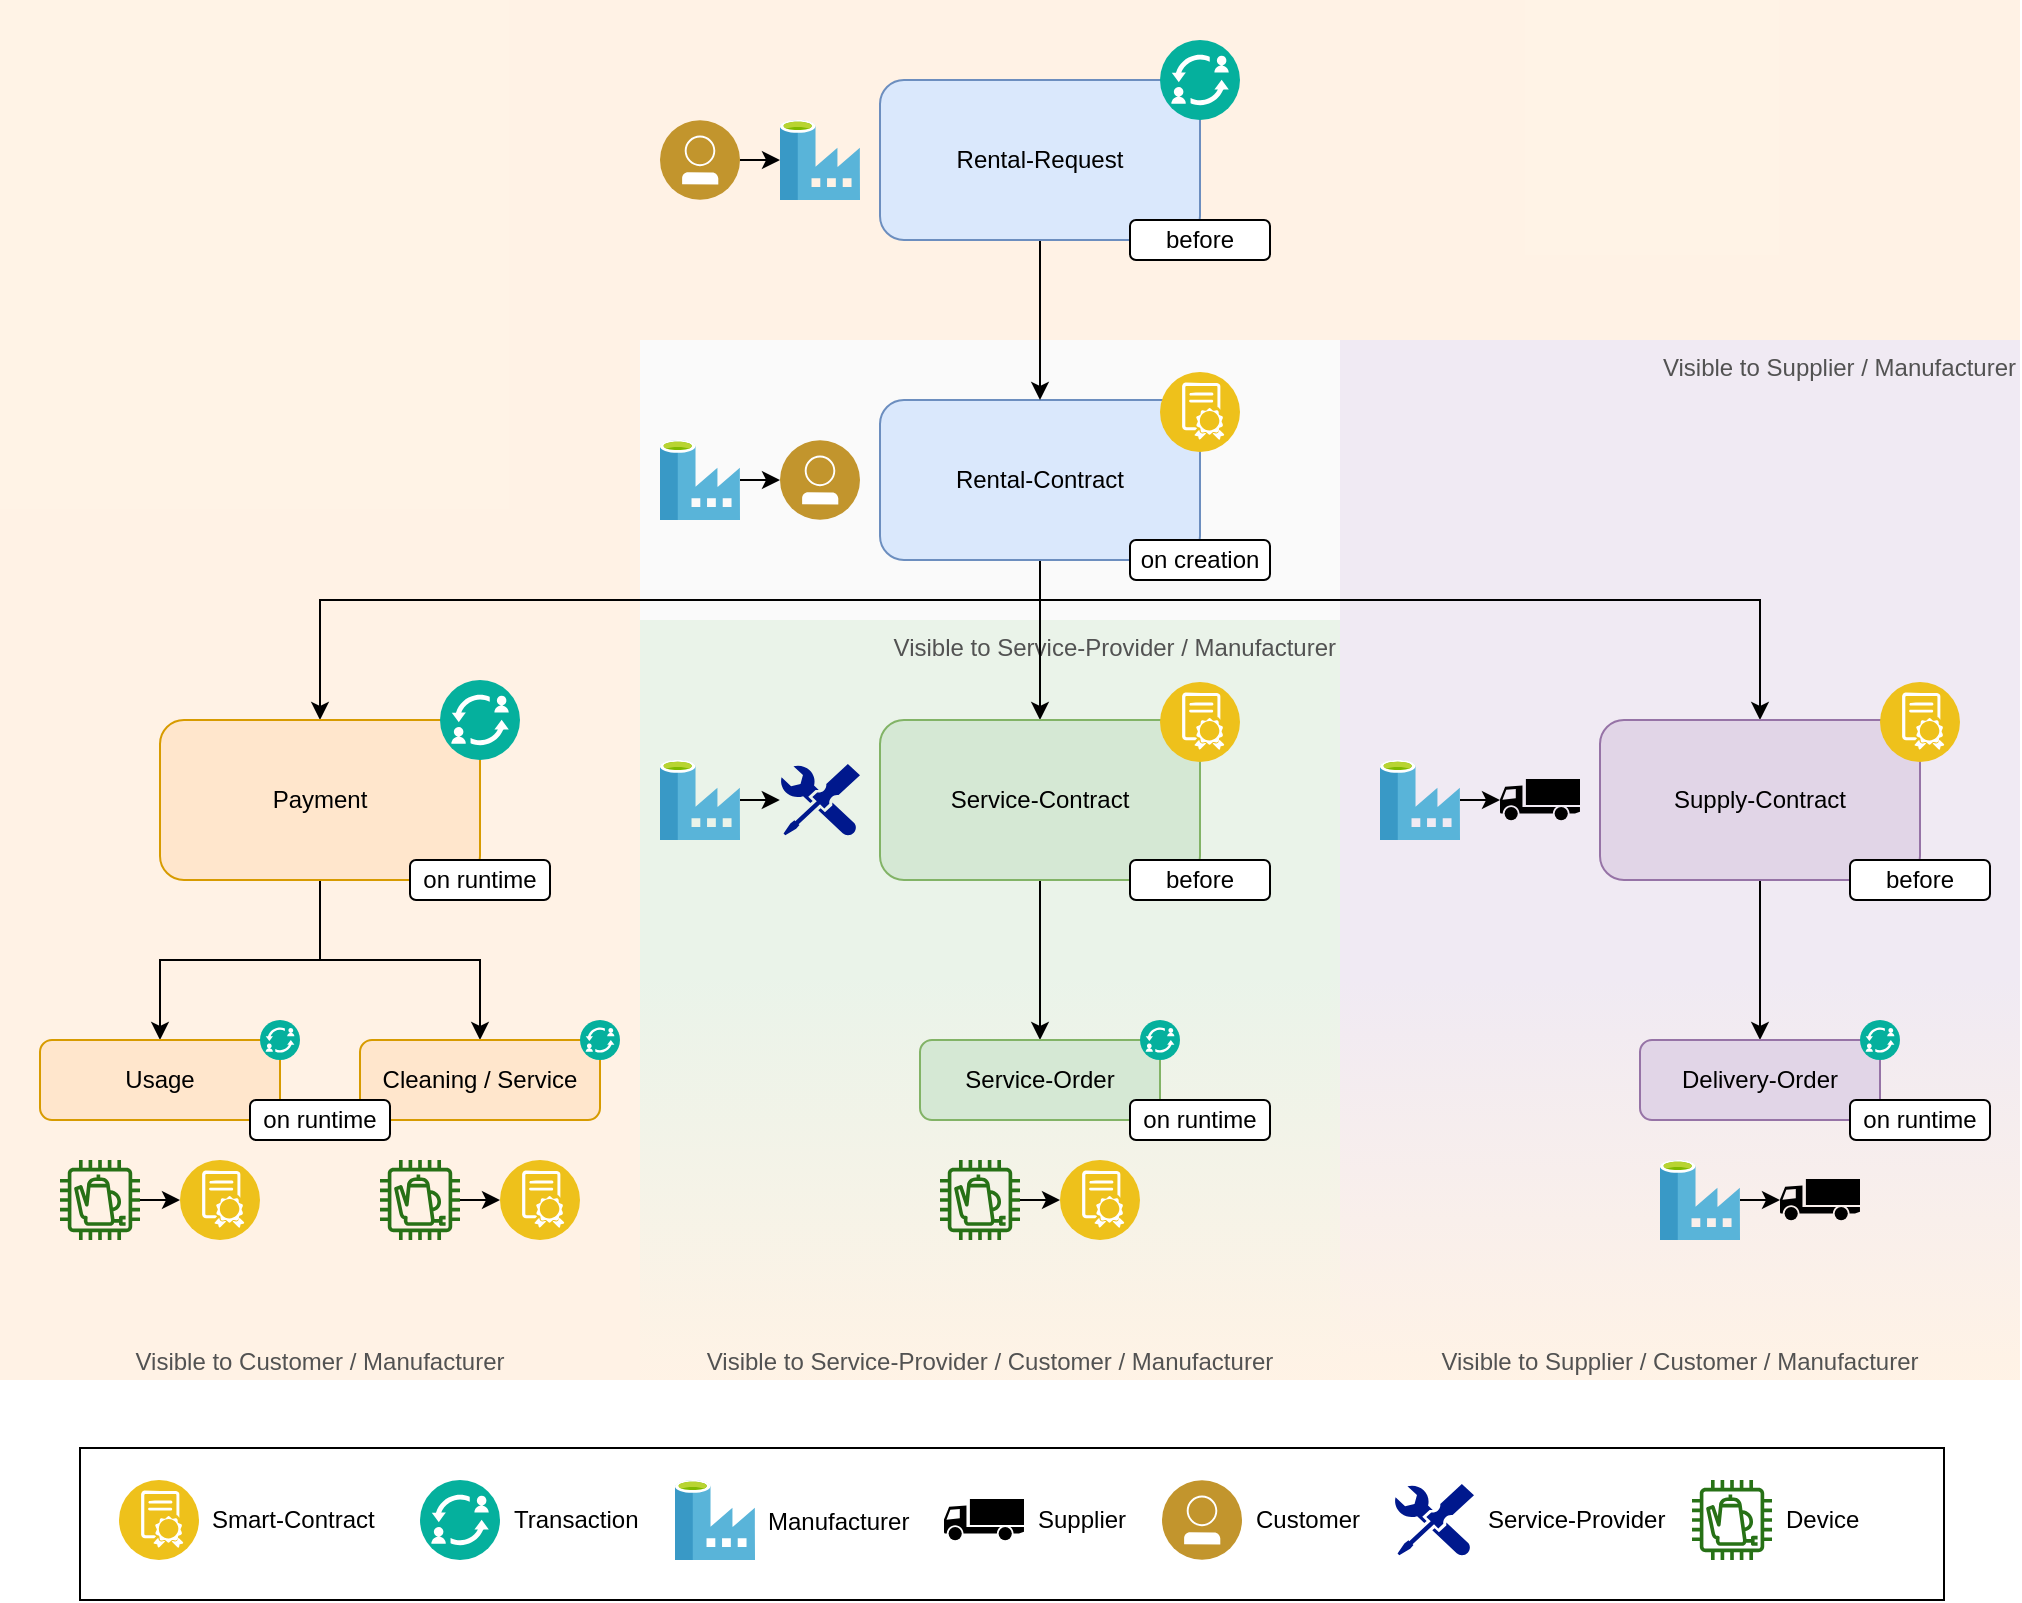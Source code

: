 <mxfile version="12.2.2" type="device" pages="1"><diagram id="JBlL6IenCXwXx9d3lVaV" name="Structure"><mxGraphModel dx="1443" dy="1996" grid="1" gridSize="10" guides="1" tooltips="1" connect="1" arrows="1" fold="1" page="1" pageScale="1" pageWidth="827" pageHeight="1169" math="0" shadow="0"><root><mxCell id="0"/><mxCell id="1" parent="0"/><mxCell id="LIQHGDy7ZEoPecn01-me-135" value="Visible to Supplier / Customer / Manufacturer" style="rounded=0;whiteSpace=wrap;html=1;strokeColor=none;fillColor=#E1D5E7;opacity=50;align=center;verticalAlign=bottom;fontColor=#525252;gradientColor=#FFE6CC;gradientDirection=south;" vertex="1" parent="1"><mxGeometry x="690" y="-630" width="340" height="200" as="geometry"/></mxCell><mxCell id="LIQHGDy7ZEoPecn01-me-136" value="Visible to Service-Provider / Customer / Manufacturer" style="rounded=0;whiteSpace=wrap;html=1;strokeColor=none;fillColor=#D5E8D4;opacity=50;align=center;verticalAlign=bottom;fontColor=#525252;gradientColor=#FFE6CC;gradientDirection=south;" vertex="1" parent="1"><mxGeometry x="340" y="-630" width="350" height="200" as="geometry"/></mxCell><mxCell id="LIQHGDy7ZEoPecn01-me-134" value="" style="rounded=0;whiteSpace=wrap;html=1;strokeColor=none;fillColor=#f5f5f5;opacity=50;fontColor=#333333;gradientColor=none;" vertex="1" parent="1"><mxGeometry x="340" y="-950" width="350" height="140" as="geometry"/></mxCell><mxCell id="LIQHGDy7ZEoPecn01-me-133" value="Visible to Service-Provider / Manufacturer" style="rounded=0;whiteSpace=wrap;html=1;strokeColor=none;fillColor=#D5E8D4;opacity=50;verticalAlign=top;align=right;fontColor=#525252;gradientColor=none;" vertex="1" parent="1"><mxGeometry x="340" y="-810" width="350" height="180" as="geometry"/></mxCell><mxCell id="LIQHGDy7ZEoPecn01-me-131" value="Visible to Supplier / Manufacturer" style="rounded=0;whiteSpace=wrap;html=1;strokeColor=none;fillColor=#E1D5E7;opacity=50;align=right;verticalAlign=top;fontColor=#525252;" vertex="1" parent="1"><mxGeometry x="690" y="-950" width="340" height="320" as="geometry"/></mxCell><mxCell id="LIQHGDy7ZEoPecn01-me-130" value="" style="rounded=0;whiteSpace=wrap;html=1;strokeColor=none;fillColor=#FFE6CC;opacity=50;" vertex="1" parent="1"><mxGeometry x="340" y="-1120" width="690" height="170" as="geometry"/></mxCell><mxCell id="LIQHGDy7ZEoPecn01-me-129" value="Visible to Customer / Manufacturer" style="rounded=0;whiteSpace=wrap;html=1;strokeColor=none;fillColor=#FFE6CC;opacity=50;verticalAlign=bottom;align=center;fontColor=#525252;" vertex="1" parent="1"><mxGeometry x="20" y="-1120" width="320" height="690" as="geometry"/></mxCell><mxCell id="LIQHGDy7ZEoPecn01-me-7" value="" style="edgeStyle=orthogonalEdgeStyle;rounded=0;orthogonalLoop=1;jettySize=auto;html=1;" edge="1" parent="1" source="LIQHGDy7ZEoPecn01-me-3" target="LIQHGDy7ZEoPecn01-me-6"><mxGeometry relative="1" as="geometry"/></mxCell><mxCell id="LIQHGDy7ZEoPecn01-me-9" value="" style="edgeStyle=elbowEdgeStyle;rounded=0;orthogonalLoop=1;jettySize=auto;html=1;elbow=vertical;" edge="1" parent="1" source="LIQHGDy7ZEoPecn01-me-3" target="LIQHGDy7ZEoPecn01-me-8"><mxGeometry relative="1" as="geometry"><Array as="points"><mxPoint x="720" y="-820"/></Array></mxGeometry></mxCell><mxCell id="LIQHGDy7ZEoPecn01-me-26" style="edgeStyle=elbowEdgeStyle;rounded=0;orthogonalLoop=1;jettySize=auto;elbow=vertical;html=1;" edge="1" parent="1" source="LIQHGDy7ZEoPecn01-me-3" target="LIQHGDy7ZEoPecn01-me-23"><mxGeometry relative="1" as="geometry"><Array as="points"><mxPoint x="360" y="-820"/></Array></mxGeometry></mxCell><mxCell id="LIQHGDy7ZEoPecn01-me-3" value="Rental-Contract" style="rounded=1;whiteSpace=wrap;html=1;fillColor=#dae8fc;strokeColor=#6c8ebf;" vertex="1" parent="1"><mxGeometry x="460" y="-920" width="160" height="80" as="geometry"/></mxCell><mxCell id="LIQHGDy7ZEoPecn01-me-16" style="edgeStyle=orthogonalEdgeStyle;rounded=0;orthogonalLoop=1;jettySize=auto;html=1;" edge="1" parent="1" source="LIQHGDy7ZEoPecn01-me-8" target="LIQHGDy7ZEoPecn01-me-14"><mxGeometry relative="1" as="geometry"/></mxCell><mxCell id="LIQHGDy7ZEoPecn01-me-8" value="Supply-Contract" style="rounded=1;whiteSpace=wrap;html=1;fillColor=#e1d5e7;strokeColor=#9673a6;" vertex="1" parent="1"><mxGeometry x="820" y="-760" width="160" height="80" as="geometry"/></mxCell><mxCell id="LIQHGDy7ZEoPecn01-me-11" value="" style="edgeStyle=orthogonalEdgeStyle;rounded=0;orthogonalLoop=1;jettySize=auto;html=1;" edge="1" parent="1" source="LIQHGDy7ZEoPecn01-me-6" target="LIQHGDy7ZEoPecn01-me-10"><mxGeometry relative="1" as="geometry"/></mxCell><mxCell id="LIQHGDy7ZEoPecn01-me-6" value="Service-Contract" style="rounded=1;whiteSpace=wrap;html=1;fillColor=#d5e8d4;strokeColor=#82b366;" vertex="1" parent="1"><mxGeometry x="460" y="-760" width="160" height="80" as="geometry"/></mxCell><mxCell id="LIQHGDy7ZEoPecn01-me-10" value="Service-Order" style="rounded=1;whiteSpace=wrap;html=1;fillColor=#d5e8d4;strokeColor=#82b366;" vertex="1" parent="1"><mxGeometry x="480" y="-600" width="120" height="40" as="geometry"/></mxCell><mxCell id="LIQHGDy7ZEoPecn01-me-14" value="Delivery-Order" style="rounded=1;whiteSpace=wrap;html=1;fillColor=#e1d5e7;strokeColor=#9673a6;" vertex="1" parent="1"><mxGeometry x="840" y="-600" width="120" height="40" as="geometry"/></mxCell><mxCell id="LIQHGDy7ZEoPecn01-me-27" style="edgeStyle=elbowEdgeStyle;rounded=0;orthogonalLoop=1;jettySize=auto;elbow=vertical;html=1;" edge="1" parent="1" source="LIQHGDy7ZEoPecn01-me-23" target="LIQHGDy7ZEoPecn01-me-24"><mxGeometry relative="1" as="geometry"/></mxCell><mxCell id="LIQHGDy7ZEoPecn01-me-28" style="edgeStyle=elbowEdgeStyle;rounded=0;orthogonalLoop=1;jettySize=auto;elbow=vertical;html=1;" edge="1" parent="1" source="LIQHGDy7ZEoPecn01-me-23" target="LIQHGDy7ZEoPecn01-me-25"><mxGeometry relative="1" as="geometry"/></mxCell><mxCell id="LIQHGDy7ZEoPecn01-me-23" value="Payment" style="rounded=1;whiteSpace=wrap;html=1;fillColor=#ffe6cc;strokeColor=#d79b00;" vertex="1" parent="1"><mxGeometry x="100" y="-760" width="160" height="80" as="geometry"/></mxCell><mxCell id="LIQHGDy7ZEoPecn01-me-24" value="Usage" style="rounded=1;whiteSpace=wrap;html=1;fillColor=#ffe6cc;strokeColor=#d79b00;" vertex="1" parent="1"><mxGeometry x="40" y="-600" width="120" height="40" as="geometry"/></mxCell><mxCell id="LIQHGDy7ZEoPecn01-me-25" value="Cleaning / Service" style="rounded=1;whiteSpace=wrap;html=1;fillColor=#ffe6cc;strokeColor=#d79b00;" vertex="1" parent="1"><mxGeometry x="200" y="-600" width="120" height="40" as="geometry"/></mxCell><mxCell id="LIQHGDy7ZEoPecn01-me-30" style="edgeStyle=elbowEdgeStyle;rounded=0;orthogonalLoop=1;jettySize=auto;elbow=vertical;html=1;" edge="1" parent="1" source="LIQHGDy7ZEoPecn01-me-29" target="LIQHGDy7ZEoPecn01-me-3"><mxGeometry relative="1" as="geometry"/></mxCell><mxCell id="LIQHGDy7ZEoPecn01-me-29" value="Rental-Request" style="rounded=1;whiteSpace=wrap;html=1;fillColor=#dae8fc;strokeColor=#6c8ebf;" vertex="1" parent="1"><mxGeometry x="460" y="-1080" width="160" height="80" as="geometry"/></mxCell><mxCell id="LIQHGDy7ZEoPecn01-me-48" value="" style="aspect=fixed;perimeter=ellipsePerimeter;html=1;align=center;shadow=0;dashed=0;fontColor=#4277BB;labelBackgroundColor=#ffffff;fontSize=12;spacingTop=3;image;image=img/lib/ibm/blockchain/transaction_manager.svg;" vertex="1" parent="1"><mxGeometry x="600" y="-1100" width="40" height="40" as="geometry"/></mxCell><mxCell id="LIQHGDy7ZEoPecn01-me-49" value="" style="aspect=fixed;perimeter=ellipsePerimeter;html=1;align=center;shadow=0;dashed=0;fontColor=#4277BB;labelBackgroundColor=#ffffff;fontSize=12;spacingTop=3;image;image=img/lib/ibm/blockchain/smart_contract.svg;" vertex="1" parent="1"><mxGeometry x="600" y="-934" width="40" height="40" as="geometry"/></mxCell><mxCell id="LIQHGDy7ZEoPecn01-me-50" value="" style="aspect=fixed;perimeter=ellipsePerimeter;html=1;align=center;shadow=0;dashed=0;fontColor=#4277BB;labelBackgroundColor=#ffffff;fontSize=12;spacingTop=3;image;image=img/lib/ibm/blockchain/smart_contract.svg;" vertex="1" parent="1"><mxGeometry x="600" y="-779" width="40" height="40" as="geometry"/></mxCell><mxCell id="LIQHGDy7ZEoPecn01-me-51" value="" style="aspect=fixed;perimeter=ellipsePerimeter;html=1;align=center;shadow=0;dashed=0;fontColor=#4277BB;labelBackgroundColor=#ffffff;fontSize=12;spacingTop=3;image;image=img/lib/ibm/blockchain/smart_contract.svg;" vertex="1" parent="1"><mxGeometry x="960" y="-779" width="40" height="40" as="geometry"/></mxCell><mxCell id="LIQHGDy7ZEoPecn01-me-52" value="" style="aspect=fixed;perimeter=ellipsePerimeter;html=1;align=center;shadow=0;dashed=0;fontColor=#4277BB;labelBackgroundColor=#ffffff;fontSize=12;spacingTop=3;image;image=img/lib/ibm/blockchain/transaction_manager.svg;" vertex="1" parent="1"><mxGeometry x="240" y="-780" width="40" height="40" as="geometry"/></mxCell><mxCell id="LIQHGDy7ZEoPecn01-me-54" value="" style="aspect=fixed;perimeter=ellipsePerimeter;html=1;align=center;shadow=0;dashed=0;fontColor=#4277BB;labelBackgroundColor=#ffffff;fontSize=12;spacingTop=3;image;image=img/lib/ibm/blockchain/transaction_manager.svg;" vertex="1" parent="1"><mxGeometry x="310" y="-610" width="20" height="20" as="geometry"/></mxCell><mxCell id="LIQHGDy7ZEoPecn01-me-55" value="" style="aspect=fixed;perimeter=ellipsePerimeter;html=1;align=center;shadow=0;dashed=0;fontColor=#4277BB;labelBackgroundColor=#ffffff;fontSize=12;spacingTop=3;image;image=img/lib/ibm/blockchain/transaction_manager.svg;" vertex="1" parent="1"><mxGeometry x="150" y="-610" width="20" height="20" as="geometry"/></mxCell><mxCell id="LIQHGDy7ZEoPecn01-me-56" value="" style="aspect=fixed;perimeter=ellipsePerimeter;html=1;align=center;shadow=0;dashed=0;fontColor=#4277BB;labelBackgroundColor=#ffffff;fontSize=12;spacingTop=3;image;image=img/lib/ibm/blockchain/transaction_manager.svg;" vertex="1" parent="1"><mxGeometry x="590" y="-610" width="20" height="20" as="geometry"/></mxCell><mxCell id="LIQHGDy7ZEoPecn01-me-58" value="" style="aspect=fixed;perimeter=ellipsePerimeter;html=1;align=center;shadow=0;dashed=0;fontColor=#4277BB;labelBackgroundColor=#ffffff;fontSize=12;spacingTop=3;image;image=img/lib/ibm/blockchain/transaction_manager.svg;" vertex="1" parent="1"><mxGeometry x="950" y="-610" width="20" height="20" as="geometry"/></mxCell><mxCell id="LIQHGDy7ZEoPecn01-me-62" value="before" style="rounded=1;whiteSpace=wrap;html=1;" vertex="1" parent="1"><mxGeometry x="585" y="-1010" width="70" height="20" as="geometry"/></mxCell><mxCell id="LIQHGDy7ZEoPecn01-me-63" value="on creation" style="rounded=1;whiteSpace=wrap;html=1;" vertex="1" parent="1"><mxGeometry x="585" y="-850" width="70" height="20" as="geometry"/></mxCell><mxCell id="LIQHGDy7ZEoPecn01-me-64" value="on runtime" style="rounded=1;whiteSpace=wrap;html=1;" vertex="1" parent="1"><mxGeometry x="225" y="-690" width="70" height="20" as="geometry"/></mxCell><mxCell id="LIQHGDy7ZEoPecn01-me-67" value="before" style="rounded=1;whiteSpace=wrap;html=1;" vertex="1" parent="1"><mxGeometry x="585" y="-690" width="70" height="20" as="geometry"/></mxCell><mxCell id="LIQHGDy7ZEoPecn01-me-68" value="before" style="rounded=1;whiteSpace=wrap;html=1;" vertex="1" parent="1"><mxGeometry x="945" y="-690" width="70" height="20" as="geometry"/></mxCell><mxCell id="LIQHGDy7ZEoPecn01-me-69" value="on runtime" style="rounded=1;whiteSpace=wrap;html=1;" vertex="1" parent="1"><mxGeometry x="145" y="-570" width="70" height="20" as="geometry"/></mxCell><mxCell id="LIQHGDy7ZEoPecn01-me-70" value="on runtime" style="rounded=1;whiteSpace=wrap;html=1;" vertex="1" parent="1"><mxGeometry x="585" y="-570" width="70" height="20" as="geometry"/></mxCell><mxCell id="LIQHGDy7ZEoPecn01-me-71" value="on runtime" style="rounded=1;whiteSpace=wrap;html=1;" vertex="1" parent="1"><mxGeometry x="945" y="-570" width="70" height="20" as="geometry"/></mxCell><mxCell id="LIQHGDy7ZEoPecn01-me-84" value="" style="group" vertex="1" connectable="0" parent="1"><mxGeometry x="210" y="-540" width="100" height="40" as="geometry"/></mxCell><mxCell id="LIQHGDy7ZEoPecn01-me-76" value="" style="outlineConnect=0;fontColor=#232F3E;gradientColor=none;fillColor=#277116;strokeColor=none;dashed=0;verticalLabelPosition=bottom;verticalAlign=top;align=center;html=1;fontSize=12;fontStyle=0;aspect=fixed;pointerEvents=1;shape=mxgraph.aws4.coffee_pot;" vertex="1" parent="LIQHGDy7ZEoPecn01-me-84"><mxGeometry width="40" height="40" as="geometry"/></mxCell><mxCell id="LIQHGDy7ZEoPecn01-me-80" value="" style="aspect=fixed;perimeter=ellipsePerimeter;html=1;align=center;shadow=0;dashed=0;fontColor=#4277BB;labelBackgroundColor=#ffffff;fontSize=12;spacingTop=3;image;image=img/lib/ibm/blockchain/smart_contract.svg;" vertex="1" parent="LIQHGDy7ZEoPecn01-me-84"><mxGeometry x="60" width="40" height="40" as="geometry"/></mxCell><mxCell id="LIQHGDy7ZEoPecn01-me-83" value="" style="edgeStyle=elbowEdgeStyle;rounded=0;orthogonalLoop=1;jettySize=auto;elbow=vertical;html=1;entryX=0;entryY=0.5;entryDx=0;entryDy=0;" edge="1" parent="LIQHGDy7ZEoPecn01-me-84" source="LIQHGDy7ZEoPecn01-me-76" target="LIQHGDy7ZEoPecn01-me-80"><mxGeometry relative="1" as="geometry"><mxPoint x="120.046" y="20" as="targetPoint"/></mxGeometry></mxCell><mxCell id="LIQHGDy7ZEoPecn01-me-89" value="" style="group" vertex="1" connectable="0" parent="1"><mxGeometry x="490" y="-540" width="100" height="40" as="geometry"/></mxCell><mxCell id="LIQHGDy7ZEoPecn01-me-90" value="" style="outlineConnect=0;fontColor=#232F3E;gradientColor=none;fillColor=#277116;strokeColor=none;dashed=0;verticalLabelPosition=bottom;verticalAlign=top;align=center;html=1;fontSize=12;fontStyle=0;aspect=fixed;pointerEvents=1;shape=mxgraph.aws4.coffee_pot;" vertex="1" parent="LIQHGDy7ZEoPecn01-me-89"><mxGeometry width="40" height="40" as="geometry"/></mxCell><mxCell id="LIQHGDy7ZEoPecn01-me-91" value="" style="aspect=fixed;perimeter=ellipsePerimeter;html=1;align=center;shadow=0;dashed=0;fontColor=#4277BB;labelBackgroundColor=#ffffff;fontSize=12;spacingTop=3;image;image=img/lib/ibm/blockchain/smart_contract.svg;" vertex="1" parent="LIQHGDy7ZEoPecn01-me-89"><mxGeometry x="60" width="40" height="40" as="geometry"/></mxCell><mxCell id="LIQHGDy7ZEoPecn01-me-92" value="" style="edgeStyle=elbowEdgeStyle;rounded=0;orthogonalLoop=1;jettySize=auto;elbow=vertical;html=1;entryX=0;entryY=0.5;entryDx=0;entryDy=0;" edge="1" parent="LIQHGDy7ZEoPecn01-me-89" source="LIQHGDy7ZEoPecn01-me-90" target="LIQHGDy7ZEoPecn01-me-91"><mxGeometry relative="1" as="geometry"><mxPoint x="120.046" y="20" as="targetPoint"/></mxGeometry></mxCell><mxCell id="LIQHGDy7ZEoPecn01-me-100" value="" style="group" vertex="1" connectable="0" parent="1"><mxGeometry x="350" y="-1060" width="100" height="40" as="geometry"/></mxCell><mxCell id="LIQHGDy7ZEoPecn01-me-97" value="" style="aspect=fixed;html=1;points=[];align=center;image;fontSize=12;image=img/lib/mscae/Data_Factory.svg;" vertex="1" parent="LIQHGDy7ZEoPecn01-me-100"><mxGeometry x="60" width="40" height="40" as="geometry"/></mxCell><mxCell id="LIQHGDy7ZEoPecn01-me-99" style="edgeStyle=elbowEdgeStyle;rounded=0;orthogonalLoop=1;jettySize=auto;elbow=vertical;html=1;" edge="1" parent="LIQHGDy7ZEoPecn01-me-100" source="LIQHGDy7ZEoPecn01-me-98" target="LIQHGDy7ZEoPecn01-me-97"><mxGeometry relative="1" as="geometry"/></mxCell><mxCell id="LIQHGDy7ZEoPecn01-me-98" value="" style="aspect=fixed;perimeter=ellipsePerimeter;html=1;align=center;shadow=0;dashed=0;fontColor=#4277BB;labelBackgroundColor=#ffffff;fontSize=12;spacingTop=3;image;image=img/lib/ibm/users/user.svg;" vertex="1" parent="LIQHGDy7ZEoPecn01-me-100"><mxGeometry width="40" height="40" as="geometry"/></mxCell><mxCell id="LIQHGDy7ZEoPecn01-me-106" value="" style="group" vertex="1" connectable="0" parent="1"><mxGeometry x="350" y="-900" width="100" height="40" as="geometry"/></mxCell><mxCell id="LIQHGDy7ZEoPecn01-me-104" value="" style="aspect=fixed;perimeter=ellipsePerimeter;html=1;align=center;shadow=0;dashed=0;fontColor=#4277BB;labelBackgroundColor=#ffffff;fontSize=12;spacingTop=3;image;image=img/lib/ibm/users/user.svg;" vertex="1" parent="LIQHGDy7ZEoPecn01-me-106"><mxGeometry x="60" width="40" height="40" as="geometry"/></mxCell><mxCell id="LIQHGDy7ZEoPecn01-me-105" style="edgeStyle=elbowEdgeStyle;rounded=0;orthogonalLoop=1;jettySize=auto;elbow=vertical;html=1;entryX=0;entryY=0.5;entryDx=0;entryDy=0;" edge="1" parent="LIQHGDy7ZEoPecn01-me-106" source="LIQHGDy7ZEoPecn01-me-102" target="LIQHGDy7ZEoPecn01-me-104"><mxGeometry relative="1" as="geometry"/></mxCell><mxCell id="LIQHGDy7ZEoPecn01-me-102" value="" style="aspect=fixed;html=1;points=[];align=center;image;fontSize=12;image=img/lib/mscae/Data_Factory.svg;" vertex="1" parent="LIQHGDy7ZEoPecn01-me-106"><mxGeometry width="40" height="40" as="geometry"/></mxCell><mxCell id="LIQHGDy7ZEoPecn01-me-113" value="" style="group" vertex="1" connectable="0" parent="1"><mxGeometry x="350" y="-740" width="100" height="40" as="geometry"/></mxCell><mxCell id="LIQHGDy7ZEoPecn01-me-109" style="edgeStyle=elbowEdgeStyle;rounded=0;orthogonalLoop=1;jettySize=auto;elbow=vertical;html=1;entryX=0;entryY=0.5;entryDx=0;entryDy=0;" edge="1" parent="LIQHGDy7ZEoPecn01-me-113" source="LIQHGDy7ZEoPecn01-me-110"><mxGeometry relative="1" as="geometry"><mxPoint x="59.897" y="20.276" as="targetPoint"/><Array as="points"><mxPoint x="50" y="20"/></Array></mxGeometry></mxCell><mxCell id="LIQHGDy7ZEoPecn01-me-110" value="" style="aspect=fixed;html=1;points=[];align=center;image;fontSize=12;image=img/lib/mscae/Data_Factory.svg;" vertex="1" parent="LIQHGDy7ZEoPecn01-me-113"><mxGeometry width="40" height="40" as="geometry"/></mxCell><mxCell id="LIQHGDy7ZEoPecn01-me-111" value="" style="aspect=fixed;pointerEvents=1;shadow=0;dashed=0;html=1;strokeColor=none;labelPosition=center;verticalLabelPosition=bottom;verticalAlign=top;align=center;fillColor=#00188D;shape=mxgraph.mscae.enterprise.tool;" vertex="1" parent="LIQHGDy7ZEoPecn01-me-113"><mxGeometry x="60" y="2" width="40" height="36" as="geometry"/></mxCell><mxCell id="LIQHGDy7ZEoPecn01-me-118" value="" style="group" vertex="1" connectable="0" parent="1"><mxGeometry x="710" y="-740" width="100.0" height="40" as="geometry"/></mxCell><mxCell id="LIQHGDy7ZEoPecn01-me-112" value="" style="shape=mxgraph.signs.transportation.truck_1;html=1;fillColor=#000000;strokeColor=none;verticalLabelPosition=bottom;verticalAlign=top;align=center;aspect=fixed;" vertex="1" parent="LIQHGDy7ZEoPecn01-me-118"><mxGeometry x="60.0" y="9.5" width="40" height="20.61" as="geometry"/></mxCell><mxCell id="LIQHGDy7ZEoPecn01-me-115" style="edgeStyle=elbowEdgeStyle;rounded=0;orthogonalLoop=1;jettySize=auto;elbow=vertical;html=1;entryX=0;entryY=0.5;entryDx=0;entryDy=0;entryPerimeter=0;" edge="1" parent="LIQHGDy7ZEoPecn01-me-118" source="LIQHGDy7ZEoPecn01-me-116" target="LIQHGDy7ZEoPecn01-me-112"><mxGeometry relative="1" as="geometry"><mxPoint x="50" y="20" as="targetPoint"/><Array as="points"><mxPoint x="50" y="20"/></Array></mxGeometry></mxCell><mxCell id="LIQHGDy7ZEoPecn01-me-116" value="" style="aspect=fixed;html=1;points=[];align=center;image;fontSize=12;image=img/lib/mscae/Data_Factory.svg;" vertex="1" parent="LIQHGDy7ZEoPecn01-me-118"><mxGeometry width="40" height="40" as="geometry"/></mxCell><mxCell id="LIQHGDy7ZEoPecn01-me-119" value="" style="group" vertex="1" connectable="0" parent="1"><mxGeometry x="850" y="-540" width="100.0" height="40" as="geometry"/></mxCell><mxCell id="LIQHGDy7ZEoPecn01-me-120" value="" style="shape=mxgraph.signs.transportation.truck_1;html=1;fillColor=#000000;strokeColor=none;verticalLabelPosition=bottom;verticalAlign=top;align=center;aspect=fixed;" vertex="1" parent="LIQHGDy7ZEoPecn01-me-119"><mxGeometry x="60.0" y="9.5" width="40" height="20.61" as="geometry"/></mxCell><mxCell id="LIQHGDy7ZEoPecn01-me-121" style="edgeStyle=elbowEdgeStyle;rounded=0;orthogonalLoop=1;jettySize=auto;elbow=vertical;html=1;entryX=0;entryY=0.5;entryDx=0;entryDy=0;entryPerimeter=0;" edge="1" parent="LIQHGDy7ZEoPecn01-me-119" source="LIQHGDy7ZEoPecn01-me-122" target="LIQHGDy7ZEoPecn01-me-120"><mxGeometry relative="1" as="geometry"><mxPoint x="50" y="20" as="targetPoint"/><Array as="points"><mxPoint x="50" y="20"/></Array></mxGeometry></mxCell><mxCell id="LIQHGDy7ZEoPecn01-me-122" value="" style="aspect=fixed;html=1;points=[];align=center;image;fontSize=12;image=img/lib/mscae/Data_Factory.svg;" vertex="1" parent="LIQHGDy7ZEoPecn01-me-119"><mxGeometry width="40" height="40" as="geometry"/></mxCell><mxCell id="LIQHGDy7ZEoPecn01-me-125" value="" style="group" vertex="1" connectable="0" parent="1"><mxGeometry x="50" y="-540" width="100" height="40" as="geometry"/></mxCell><mxCell id="LIQHGDy7ZEoPecn01-me-126" value="" style="outlineConnect=0;fontColor=#232F3E;gradientColor=none;fillColor=#277116;strokeColor=none;dashed=0;verticalLabelPosition=bottom;verticalAlign=top;align=center;html=1;fontSize=12;fontStyle=0;aspect=fixed;pointerEvents=1;shape=mxgraph.aws4.coffee_pot;" vertex="1" parent="LIQHGDy7ZEoPecn01-me-125"><mxGeometry width="40" height="40" as="geometry"/></mxCell><mxCell id="LIQHGDy7ZEoPecn01-me-127" value="" style="aspect=fixed;perimeter=ellipsePerimeter;html=1;align=center;shadow=0;dashed=0;fontColor=#4277BB;labelBackgroundColor=#ffffff;fontSize=12;spacingTop=3;image;image=img/lib/ibm/blockchain/smart_contract.svg;" vertex="1" parent="LIQHGDy7ZEoPecn01-me-125"><mxGeometry x="60" width="40" height="40" as="geometry"/></mxCell><mxCell id="LIQHGDy7ZEoPecn01-me-128" value="" style="edgeStyle=elbowEdgeStyle;rounded=0;orthogonalLoop=1;jettySize=auto;elbow=vertical;html=1;entryX=0;entryY=0.5;entryDx=0;entryDy=0;" edge="1" parent="LIQHGDy7ZEoPecn01-me-125" source="LIQHGDy7ZEoPecn01-me-126" target="LIQHGDy7ZEoPecn01-me-127"><mxGeometry relative="1" as="geometry"><mxPoint x="120.046" y="20" as="targetPoint"/></mxGeometry></mxCell><mxCell id="LIQHGDy7ZEoPecn01-me-147" value="" style="group" vertex="1" connectable="0" parent="1"><mxGeometry x="60" y="-396" width="932" height="76" as="geometry"/></mxCell><mxCell id="LIQHGDy7ZEoPecn01-me-46" value="" style="rounded=0;whiteSpace=wrap;html=1;" vertex="1" parent="LIQHGDy7ZEoPecn01-me-147"><mxGeometry width="932" height="76" as="geometry"/></mxCell><mxCell id="LIQHGDy7ZEoPecn01-me-138" value="" style="group" vertex="1" connectable="0" parent="LIQHGDy7ZEoPecn01-me-147"><mxGeometry x="19.5" y="16" width="144.5" height="40" as="geometry"/></mxCell><mxCell id="LIQHGDy7ZEoPecn01-me-32" value="" style="aspect=fixed;perimeter=ellipsePerimeter;html=1;align=center;shadow=0;dashed=0;fontColor=#4277BB;labelBackgroundColor=#ffffff;fontSize=12;spacingTop=3;image;image=img/lib/ibm/blockchain/smart_contract.svg;" vertex="1" parent="LIQHGDy7ZEoPecn01-me-138"><mxGeometry width="40" height="40" as="geometry"/></mxCell><mxCell id="LIQHGDy7ZEoPecn01-me-37" value="Smart-Contract" style="text;html=1;resizable=0;points=[];autosize=1;align=left;verticalAlign=top;spacingTop=-4;" vertex="1" parent="LIQHGDy7ZEoPecn01-me-138"><mxGeometry x="44.5" y="10" width="100" height="20" as="geometry"/></mxCell><mxCell id="LIQHGDy7ZEoPecn01-me-139" value="" style="group" vertex="1" connectable="0" parent="LIQHGDy7ZEoPecn01-me-147"><mxGeometry x="170" y="16" width="124.5" height="40" as="geometry"/></mxCell><mxCell id="LIQHGDy7ZEoPecn01-me-31" value="" style="aspect=fixed;perimeter=ellipsePerimeter;html=1;align=center;shadow=0;dashed=0;fontColor=#4277BB;labelBackgroundColor=#ffffff;fontSize=12;spacingTop=3;image;image=img/lib/ibm/blockchain/transaction_manager.svg;" vertex="1" parent="LIQHGDy7ZEoPecn01-me-139"><mxGeometry width="40" height="40" as="geometry"/></mxCell><mxCell id="LIQHGDy7ZEoPecn01-me-38" value="Transaction" style="text;html=1;resizable=0;points=[];autosize=1;align=left;verticalAlign=top;spacingTop=-4;" vertex="1" parent="LIQHGDy7ZEoPecn01-me-139"><mxGeometry x="44.5" y="10" width="80" height="20" as="geometry"/></mxCell><mxCell id="LIQHGDy7ZEoPecn01-me-140" value="" style="group" vertex="1" connectable="0" parent="LIQHGDy7ZEoPecn01-me-147"><mxGeometry x="297.5" y="16" width="134.5" height="40" as="geometry"/></mxCell><mxCell id="LIQHGDy7ZEoPecn01-me-35" value="" style="aspect=fixed;html=1;points=[];align=center;image;fontSize=12;image=img/lib/mscae/Data_Factory.svg;" vertex="1" parent="LIQHGDy7ZEoPecn01-me-140"><mxGeometry width="40" height="40" as="geometry"/></mxCell><mxCell id="LIQHGDy7ZEoPecn01-me-39" value="Manufacturer" style="text;html=1;resizable=0;points=[];autosize=1;align=left;verticalAlign=top;spacingTop=-4;" vertex="1" parent="LIQHGDy7ZEoPecn01-me-140"><mxGeometry x="44.5" y="11" width="90" height="20" as="geometry"/></mxCell><mxCell id="LIQHGDy7ZEoPecn01-me-141" value="" style="group" vertex="1" connectable="0" parent="LIQHGDy7ZEoPecn01-me-147"><mxGeometry x="432.0" y="25.5" width="104.5" height="20.61" as="geometry"/></mxCell><mxCell id="LIQHGDy7ZEoPecn01-me-36" value="" style="shape=mxgraph.signs.transportation.truck_1;html=1;fillColor=#000000;strokeColor=none;verticalLabelPosition=bottom;verticalAlign=top;align=center;aspect=fixed;" vertex="1" parent="LIQHGDy7ZEoPecn01-me-141"><mxGeometry width="40" height="20.61" as="geometry"/></mxCell><mxCell id="LIQHGDy7ZEoPecn01-me-40" value="Supplier" style="text;html=1;resizable=0;points=[];autosize=1;align=left;verticalAlign=top;spacingTop=-4;" vertex="1" parent="LIQHGDy7ZEoPecn01-me-141"><mxGeometry x="44.5" y="0.5" width="60" height="20" as="geometry"/></mxCell><mxCell id="LIQHGDy7ZEoPecn01-me-142" value="" style="group" vertex="1" connectable="0" parent="LIQHGDy7ZEoPecn01-me-147"><mxGeometry x="541" y="16" width="114.5" height="40" as="geometry"/></mxCell><mxCell id="LIQHGDy7ZEoPecn01-me-34" value="" style="aspect=fixed;perimeter=ellipsePerimeter;html=1;align=center;shadow=0;dashed=0;fontColor=#4277BB;labelBackgroundColor=#ffffff;fontSize=12;spacingTop=3;image;image=img/lib/ibm/users/user.svg;" vertex="1" parent="LIQHGDy7ZEoPecn01-me-142"><mxGeometry width="40" height="40" as="geometry"/></mxCell><mxCell id="LIQHGDy7ZEoPecn01-me-41" value="Customer" style="text;html=1;resizable=0;points=[];autosize=1;align=left;verticalAlign=top;spacingTop=-4;" vertex="1" parent="LIQHGDy7ZEoPecn01-me-142"><mxGeometry x="44.5" y="10" width="70" height="20" as="geometry"/></mxCell><mxCell id="LIQHGDy7ZEoPecn01-me-143" value="" style="group" vertex="1" connectable="0" parent="LIQHGDy7ZEoPecn01-me-147"><mxGeometry x="657" y="18" width="144.5" height="36" as="geometry"/></mxCell><mxCell id="LIQHGDy7ZEoPecn01-me-42" value="" style="aspect=fixed;pointerEvents=1;shadow=0;dashed=0;html=1;strokeColor=none;labelPosition=center;verticalLabelPosition=bottom;verticalAlign=top;align=center;fillColor=#00188D;shape=mxgraph.mscae.enterprise.tool;" vertex="1" parent="LIQHGDy7ZEoPecn01-me-143"><mxGeometry width="40" height="36" as="geometry"/></mxCell><mxCell id="LIQHGDy7ZEoPecn01-me-43" value="Service-Provider" style="text;html=1;resizable=0;points=[];autosize=1;align=left;verticalAlign=top;spacingTop=-4;" vertex="1" parent="LIQHGDy7ZEoPecn01-me-143"><mxGeometry x="44.5" y="8" width="100" height="20" as="geometry"/></mxCell><mxCell id="LIQHGDy7ZEoPecn01-me-144" value="" style="group" vertex="1" connectable="0" parent="LIQHGDy7ZEoPecn01-me-147"><mxGeometry x="806" y="16" width="94.5" height="40" as="geometry"/></mxCell><mxCell id="LIQHGDy7ZEoPecn01-me-72" value="" style="outlineConnect=0;fontColor=#232F3E;gradientColor=none;fillColor=#277116;strokeColor=none;dashed=0;verticalLabelPosition=bottom;verticalAlign=top;align=center;html=1;fontSize=12;fontStyle=0;aspect=fixed;pointerEvents=1;shape=mxgraph.aws4.coffee_pot;" vertex="1" parent="LIQHGDy7ZEoPecn01-me-144"><mxGeometry width="40" height="40" as="geometry"/></mxCell><mxCell id="LIQHGDy7ZEoPecn01-me-73" value="Device" style="text;html=1;resizable=0;points=[];autosize=1;align=left;verticalAlign=top;spacingTop=-4;" vertex="1" parent="LIQHGDy7ZEoPecn01-me-144"><mxGeometry x="44.5" y="10" width="50" height="20" as="geometry"/></mxCell></root></mxGraphModel></diagram></mxfile>